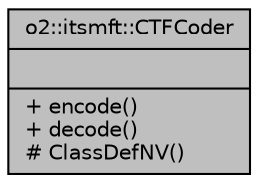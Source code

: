 digraph "o2::itsmft::CTFCoder"
{
 // INTERACTIVE_SVG=YES
  bgcolor="transparent";
  edge [fontname="Helvetica",fontsize="10",labelfontname="Helvetica",labelfontsize="10"];
  node [fontname="Helvetica",fontsize="10",shape=record];
  Node1 [label="{o2::itsmft::CTFCoder\n||+ encode()\l+ decode()\l# ClassDefNV()\l}",height=0.2,width=0.4,color="black", fillcolor="grey75", style="filled", fontcolor="black"];
}

